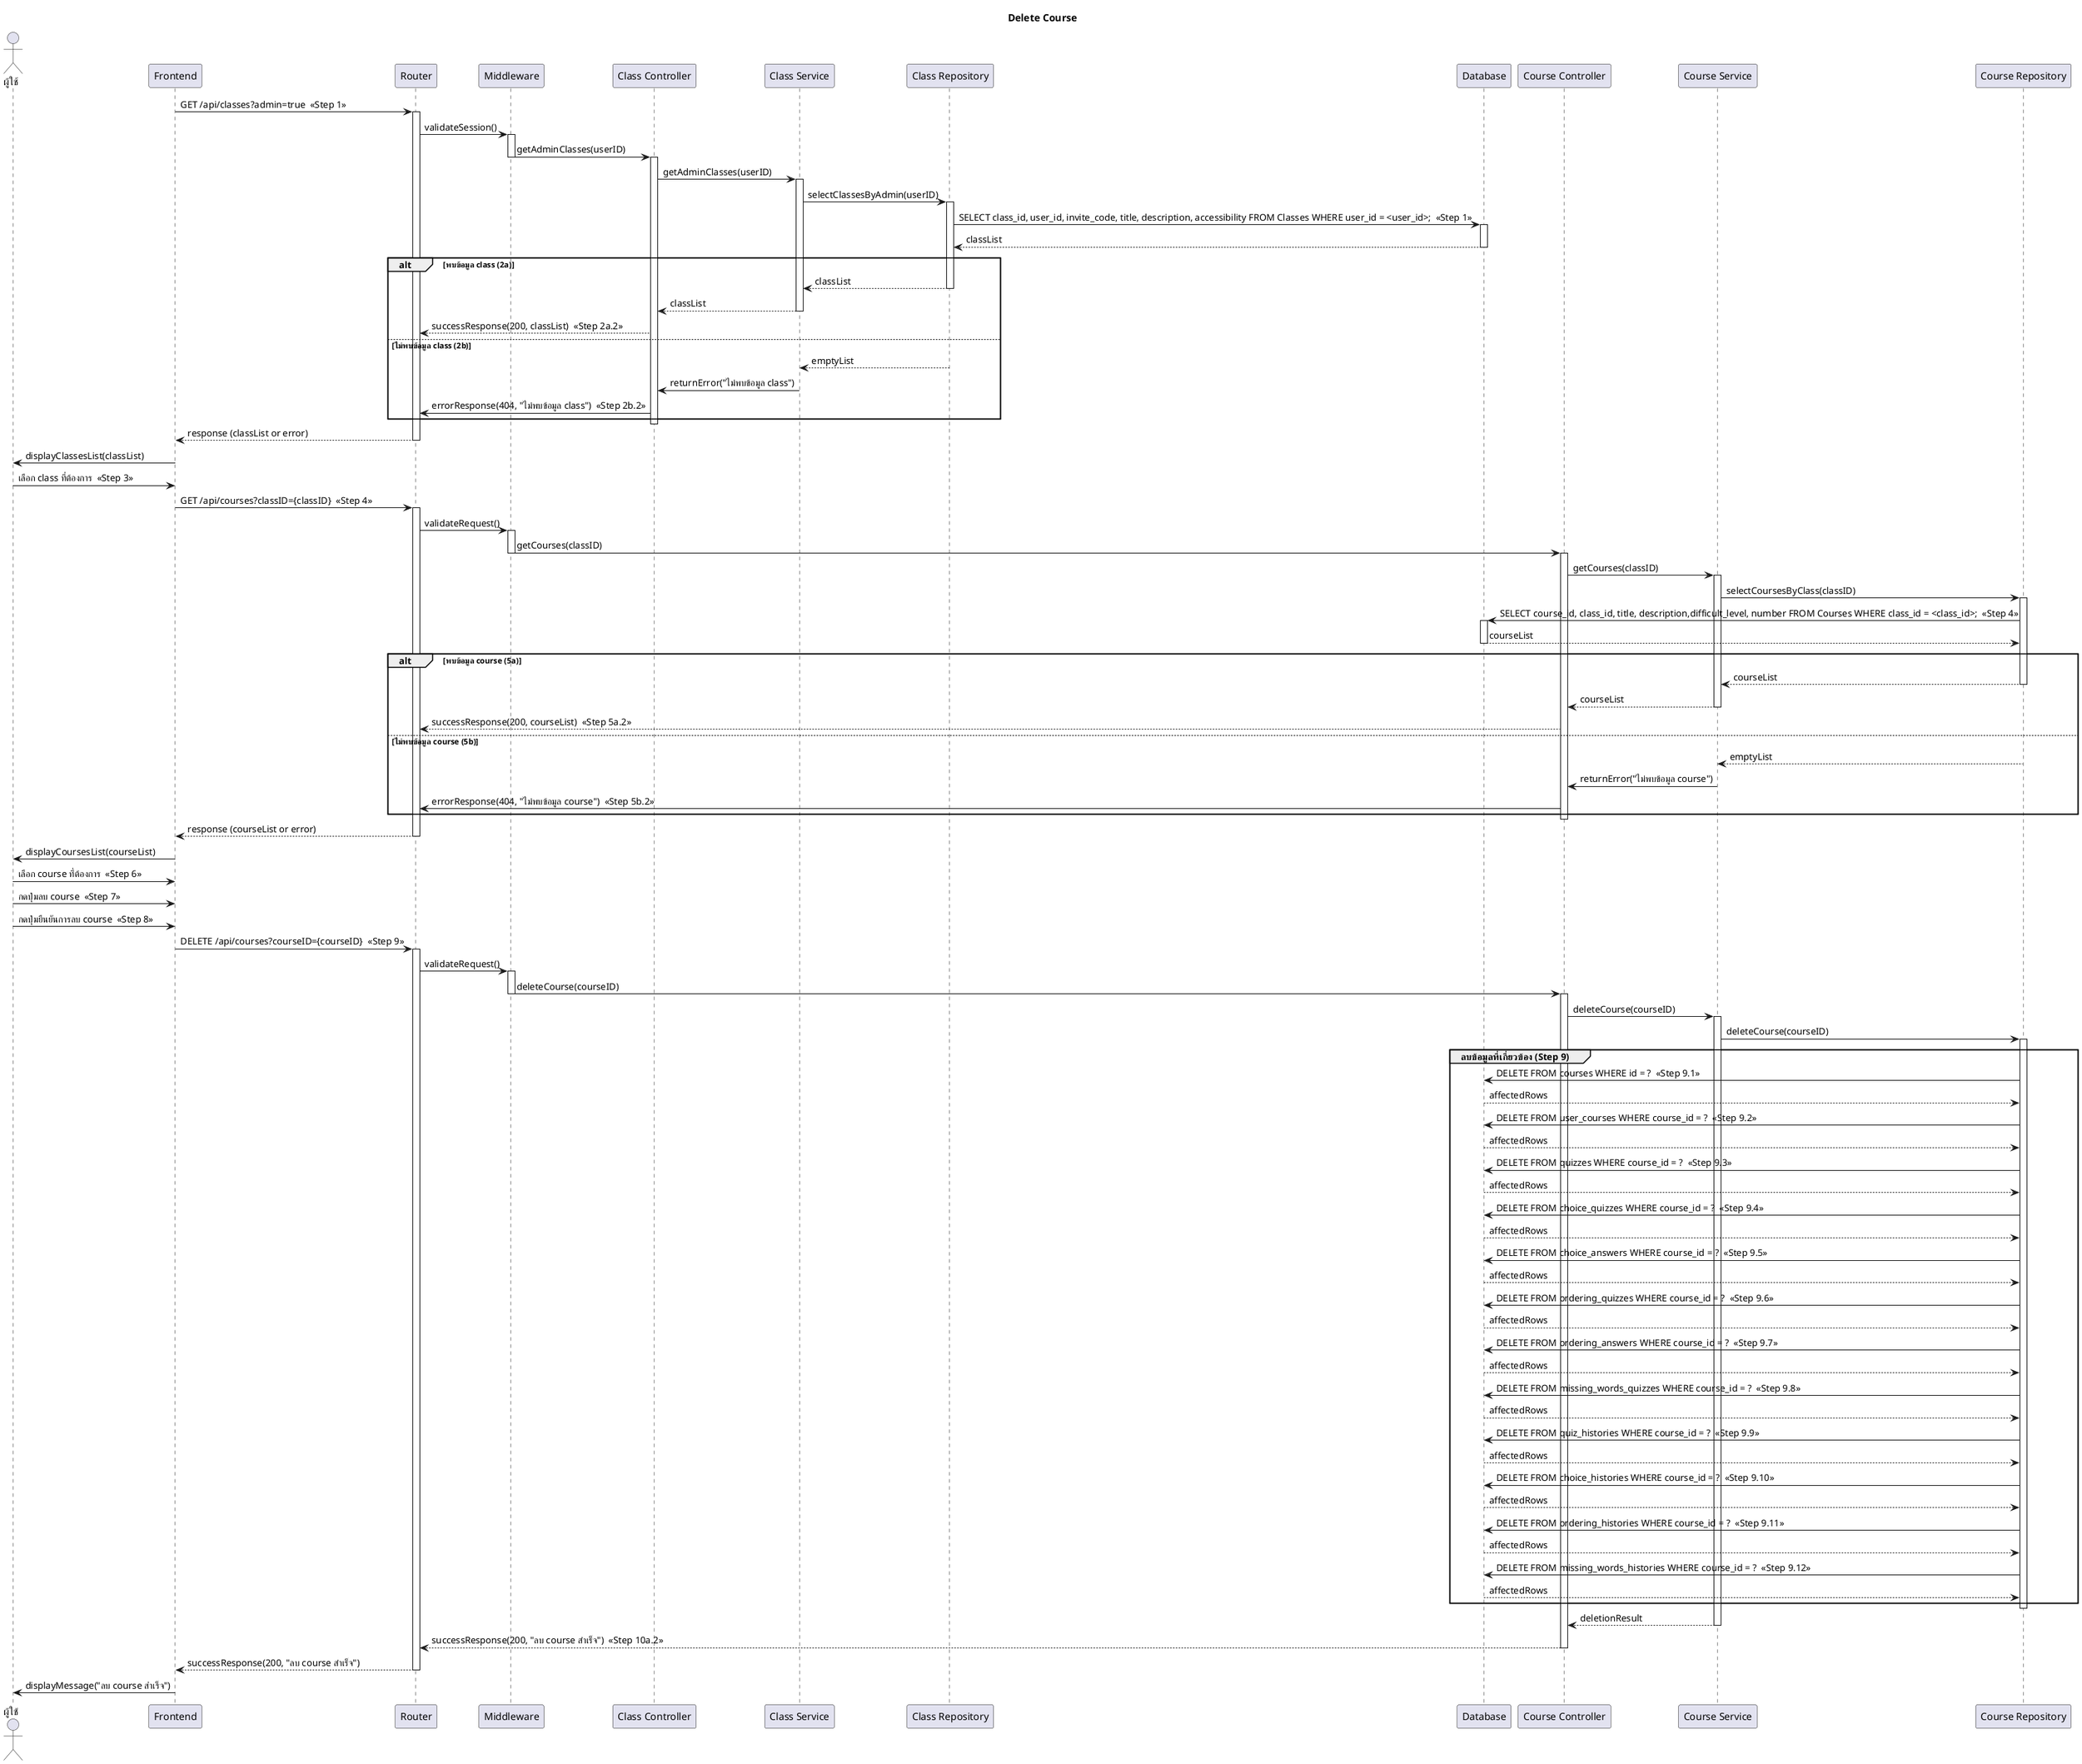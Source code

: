 @startuml
title Delete Course

actor "ผู้ใช้" as User
participant "Frontend" as FE
participant "Router" as Router
participant "Middleware" as MW

'===== Phase 1: ดึงข้อมูล Class ที่ผู้ใช้เป็นผู้ดูแล =====
participant "Class Controller" as ClassCtrl
participant "Class Service" as ClassServ
participant "Class Repository" as ClassRepo
participant "Database" as DB

' Step 1: ระบบดึงข้อมูล class ที่ผู้ใช้เป็นผู้ดูแล
FE -> Router: GET /api/classes?admin=true  <<Step 1>>
activate Router
Router -> MW: validateSession()
activate MW
MW -> ClassCtrl: getAdminClasses(userID)
deactivate MW
activate ClassCtrl
ClassCtrl -> ClassServ: getAdminClasses(userID)
activate ClassServ
ClassServ -> ClassRepo: selectClassesByAdmin(userID)
activate ClassRepo
ClassRepo -> DB: SELECT class_id, user_id, invite_code, title, description, accessibility FROM Classes WHERE user_id = <user_id>;  <<Step 1>>
activate DB
DB --> ClassRepo: classList
deactivate DB
' Step 2: ตรวจสอบข้อมูล class
alt พบข้อมูล class (2a)
    ClassRepo --> ClassServ: classList
    deactivate ClassRepo
    ClassServ --> ClassCtrl: classList
    deactivate ClassServ
    ClassCtrl --> Router: successResponse(200, classList)  <<Step 2a.2>>
else ไม่พบข้อมูล class (2b)
    ClassRepo --> ClassServ: emptyList
    deactivate ClassRepo
    ClassServ -> ClassCtrl: returnError("ไม่พบข้อมูล class")
    deactivate ClassServ
    ClassCtrl -> Router: errorResponse(404, "ไม่พบข้อมูล class")  <<Step 2b.2>>
end
deactivate ClassCtrl
Router --> FE: response (classList or error)
deactivate Router
FE -> User: displayClassesList(classList)

'===== Phase 2: ดึงข้อมูล Course ภายใน class ที่เลือก =====
participant "Course Controller" as CourseCtrl
participant "Course Service" as CourseServ
participant "Course Repository" as CourseRepo

' Step 3: ผู้ใช้เลือก class ที่ต้องการ
User -> FE: เลือก class ที่ต้องการ  <<Step 3>>

' Step 4: ระบบดึงข้อมูล course จาก class ที่เลือก
FE -> Router: GET /api/courses?classID={classID}  <<Step 4>>
activate Router
Router -> MW: validateRequest()
activate MW
MW -> CourseCtrl: getCourses(classID)
deactivate MW
activate CourseCtrl
CourseCtrl -> CourseServ: getCourses(classID)
activate CourseServ
CourseServ -> CourseRepo: selectCoursesByClass(classID)
activate CourseRepo
CourseRepo -> DB: SELECT course_id, class_id, title, description,difficult_level, number FROM Courses WHERE class_id = <class_id>;  <<Step 4>>
activate DB
DB --> CourseRepo: courseList
deactivate DB
' Step 5: ตรวจสอบข้อมูล course
alt พบข้อมูล course (5a)
    CourseRepo --> CourseServ: courseList
    deactivate CourseRepo
    CourseServ --> CourseCtrl: courseList
    deactivate CourseServ
    CourseCtrl --> Router: successResponse(200, courseList)  <<Step 5a.2>>
else ไม่พบข้อมูล course (5b)
    CourseRepo --> CourseServ: emptyList
    deactivate CourseRepo
    CourseServ -> CourseCtrl: returnError("ไม่พบข้อมูล course")
    deactivate CourseServ
    CourseCtrl -> Router: errorResponse(404, "ไม่พบข้อมูล course")  <<Step 5b.2>>
end
deactivate CourseCtrl
Router --> FE: response (courseList or error)
deactivate Router
FE -> User: displayCoursesList(courseList)

'===== Phase 3: ลบ Course =====
' Step 6: ผู้ใช้เลือก course ที่ต้องการ
User -> FE: เลือก course ที่ต้องการ  <<Step 6>>

' Step 7: ผู้ใช้กดปุ่มลบ course
User -> FE: กดปุ่มลบ course  <<Step 7>>

' Step 8: ผู้ใช้กดปุ่มยืนยันการลบ course
User -> FE: กดปุ่มยืนยันการลบ course  <<Step 8>>

' Step 9: ระบบลบ course และข้อมูลที่เกี่ยวข้อง
FE -> Router: DELETE /api/courses?courseID={courseID}  <<Step 9>>
activate Router
Router -> MW: validateRequest()
activate MW
MW -> CourseCtrl: deleteCourse(courseID)
deactivate MW
activate CourseCtrl
CourseCtrl -> CourseServ: deleteCourse(courseID)
activate CourseServ
CourseServ -> CourseRepo: deleteCourse(courseID)
activate CourseRepo

group ลบข้อมูลที่เกี่ยวข้อง (Step 9)
    CourseRepo -> DB: DELETE FROM courses WHERE id = ?  <<Step 9.1>>
    DB --> CourseRepo: affectedRows
    CourseRepo -> DB: DELETE FROM user_courses WHERE course_id = ?  <<Step 9.2>>
    DB --> CourseRepo: affectedRows
    CourseRepo -> DB: DELETE FROM quizzes WHERE course_id = ?  <<Step 9.3>>
    DB --> CourseRepo: affectedRows
    CourseRepo -> DB: DELETE FROM choice_quizzes WHERE course_id = ?  <<Step 9.4>>
    DB --> CourseRepo: affectedRows
    CourseRepo -> DB: DELETE FROM choice_answers WHERE course_id = ?  <<Step 9.5>>
    DB --> CourseRepo: affectedRows
    CourseRepo -> DB: DELETE FROM ordering_quizzes WHERE course_id = ?  <<Step 9.6>>
    DB --> CourseRepo: affectedRows
    CourseRepo -> DB: DELETE FROM ordering_answers WHERE course_id = ?  <<Step 9.7>>
    DB --> CourseRepo: affectedRows
    CourseRepo -> DB: DELETE FROM missing_words_quizzes WHERE course_id = ?  <<Step 9.8>>
    DB --> CourseRepo: affectedRows
    CourseRepo -> DB: DELETE FROM quiz_histories WHERE course_id = ?  <<Step 9.9>>
    DB --> CourseRepo: affectedRows
    CourseRepo -> DB: DELETE FROM choice_histories WHERE course_id = ?  <<Step 9.10>>
    DB --> CourseRepo: affectedRows
    CourseRepo -> DB: DELETE FROM ordering_histories WHERE course_id = ?  <<Step 9.11>>
    DB --> CourseRepo: affectedRows
    CourseRepo -> DB: DELETE FROM missing_words_histories WHERE course_id = ?  <<Step 9.12>>
    DB --> CourseRepo: affectedRows
end
deactivate CourseRepo
CourseServ --> CourseCtrl: deletionResult
deactivate CourseServ
CourseCtrl --> Router: successResponse(200, "ลบ course สำเร็จ")  <<Step 10a.2>>
deactivate CourseCtrl
Router --> FE: successResponse(200, "ลบ course สำเร็จ")
deactivate Router
FE -> User: displayMessage("ลบ course สำเร็จ")

'===== Alternate Flow: หากการลบล้มเหลว =====
' (หากในขั้นตอน 10 ระบบไม่สามารถลบ course ได้)
' CourseCtrl -> Router: errorResponse(500, "ไม่สามารถลบ course ได้")  <<Step 10b.2>>
' FE -> User: displayMessage("ไม่สามารถลบ course ได้")

@enduml
